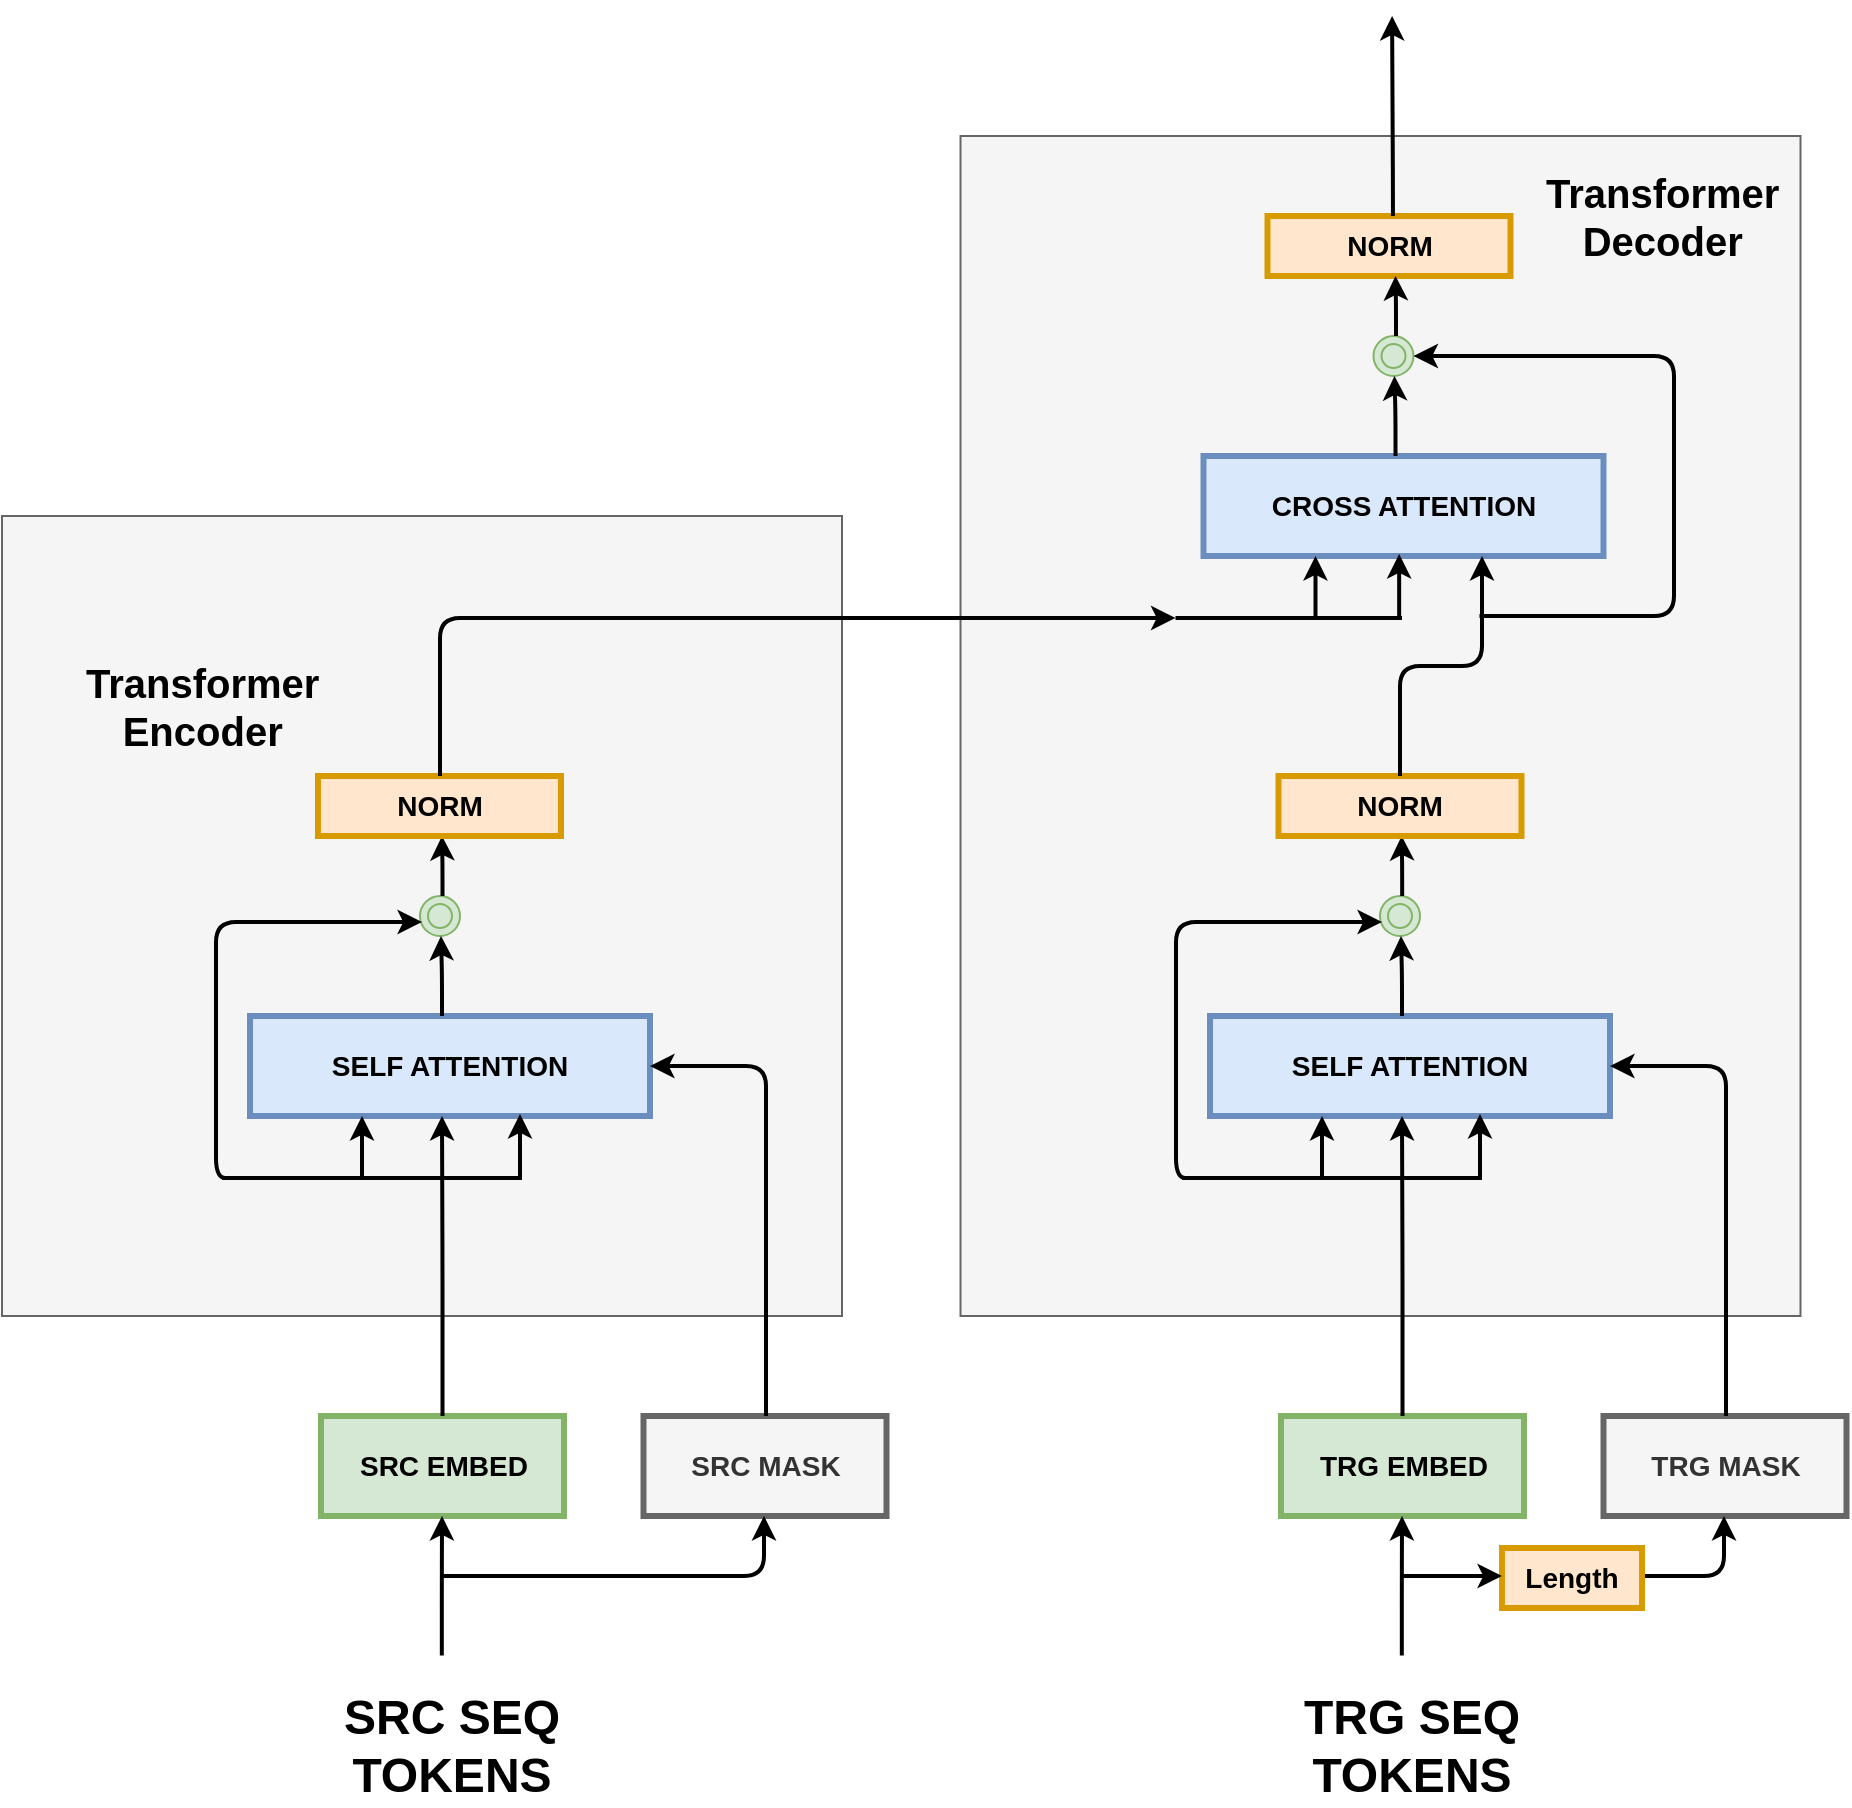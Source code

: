 <mxfile version="13.6.9" type="device"><diagram name="Page-1" id="c7558073-3199-34d8-9f00-42111426c3f3"><mxGraphModel dx="2783" dy="1019" grid="1" gridSize="10" guides="1" tooltips="1" connect="1" arrows="1" fold="1" page="1" pageScale="1" pageWidth="826" pageHeight="1169" background="#ffffff" math="0" shadow="0"><root><mxCell id="0"/><mxCell id="1" parent="0"/><mxCell id="eLVyTEBt74nQFlfoSMUA-251" value="" style="rounded=0;whiteSpace=wrap;html=1;strokeColor=#666666;fillColor=#f5f5f5;fontSize=14;fontColor=#333333;" vertex="1" parent="1"><mxGeometry x="259.25" y="330" width="420" height="590" as="geometry"/></mxCell><mxCell id="eLVyTEBt74nQFlfoSMUA-250" value="" style="rounded=0;whiteSpace=wrap;html=1;strokeColor=#666666;fillColor=#f5f5f5;fontSize=14;fontColor=#333333;" vertex="1" parent="1"><mxGeometry x="-220" y="520" width="420" height="400" as="geometry"/></mxCell><mxCell id="eLVyTEBt74nQFlfoSMUA-97" value="SRC EMBED" style="whiteSpace=wrap;align=center;verticalAlign=middle;fontStyle=1;strokeWidth=3;fontSize=14;fillColor=#d5e8d4;strokeColor=#82b366;" vertex="1" parent="1"><mxGeometry x="-60.5" y="970" width="121.5" height="50" as="geometry"/></mxCell><mxCell id="eLVyTEBt74nQFlfoSMUA-98" value="SELF ATTENTION" style="whiteSpace=wrap;align=center;verticalAlign=middle;fontStyle=1;strokeWidth=3;fillColor=#dae8fc;fontSize=14;strokeColor=#6c8ebf;" vertex="1" parent="1"><mxGeometry x="-96" y="770" width="200" height="50" as="geometry"/></mxCell><mxCell id="eLVyTEBt74nQFlfoSMUA-99" value="SRC MASK" style="whiteSpace=wrap;align=center;verticalAlign=middle;fontStyle=1;strokeWidth=3;fontSize=14;fillColor=#f5f5f5;strokeColor=#666666;fontColor=#333333;" vertex="1" parent="1"><mxGeometry x="100.75" y="970" width="121.5" height="50" as="geometry"/></mxCell><mxCell id="eLVyTEBt74nQFlfoSMUA-108" value="" style="edgeStyle=segmentEdgeStyle;endArrow=classic;html=1;strokeWidth=2;fontSize=14;entryX=1;entryY=0.5;entryDx=0;entryDy=0;" edge="1" parent="1" target="eLVyTEBt74nQFlfoSMUA-98"><mxGeometry width="50" height="50" relative="1" as="geometry"><mxPoint x="162" y="970" as="sourcePoint"/><mxPoint x="260" y="720" as="targetPoint"/><Array as="points"><mxPoint x="162" y="795"/></Array></mxGeometry></mxCell><mxCell id="eLVyTEBt74nQFlfoSMUA-109" value="" style="edgeStyle=elbowEdgeStyle;elbow=vertical;endArrow=classic;html=1;strokeWidth=2;fontSize=14;exitX=0.5;exitY=0;exitDx=0;exitDy=0;" edge="1" parent="1" source="eLVyTEBt74nQFlfoSMUA-97"><mxGeometry width="50" height="50" relative="1" as="geometry"><mxPoint x="0.25" y="900" as="sourcePoint"/><mxPoint y="820" as="targetPoint"/></mxGeometry></mxCell><mxCell id="eLVyTEBt74nQFlfoSMUA-111" value="" style="edgeStyle=elbowEdgeStyle;elbow=vertical;endArrow=classic;html=1;strokeWidth=2;fontSize=14;" edge="1" parent="1"><mxGeometry width="50" height="50" relative="1" as="geometry"><mxPoint x="-40" y="850" as="sourcePoint"/><mxPoint x="-40" y="820" as="targetPoint"/></mxGeometry></mxCell><mxCell id="eLVyTEBt74nQFlfoSMUA-112" value="" style="edgeStyle=elbowEdgeStyle;elbow=vertical;endArrow=classic;html=1;strokeWidth=2;fontSize=14;" edge="1" parent="1"><mxGeometry width="50" height="50" relative="1" as="geometry"><mxPoint x="39" y="850" as="sourcePoint"/><mxPoint x="39" y="819" as="targetPoint"/></mxGeometry></mxCell><mxCell id="eLVyTEBt74nQFlfoSMUA-115" value="" style="line;strokeWidth=2;html=1;fillColor=#FF99FF;fontSize=14;" vertex="1" parent="1"><mxGeometry x="-110" y="846" width="150" height="10" as="geometry"/></mxCell><mxCell id="eLVyTEBt74nQFlfoSMUA-117" value="" style="edgeStyle=elbowEdgeStyle;elbow=vertical;endArrow=classic;html=1;strokeWidth=2;fontSize=14;exitX=0.469;exitY=-0.343;exitDx=0;exitDy=0;exitPerimeter=0;" edge="1" parent="1" source="eLVyTEBt74nQFlfoSMUA-122"><mxGeometry width="50" height="50" relative="1" as="geometry"><mxPoint y="1070" as="sourcePoint"/><mxPoint y="1020" as="targetPoint"/><Array as="points"/></mxGeometry></mxCell><mxCell id="eLVyTEBt74nQFlfoSMUA-121" value="" style="edgeStyle=segmentEdgeStyle;endArrow=classic;html=1;strokeWidth=2;fontSize=14;" edge="1" parent="1"><mxGeometry width="50" height="50" relative="1" as="geometry"><mxPoint y="1050" as="sourcePoint"/><mxPoint x="161" y="1020" as="targetPoint"/><Array as="points"><mxPoint x="111" y="1050"/><mxPoint x="161" y="1050"/></Array></mxGeometry></mxCell><mxCell id="eLVyTEBt74nQFlfoSMUA-122" value="&lt;div style=&quot;text-align: center&quot;&gt;&lt;span style=&quot;font-size: 24px ; font-family: &amp;#34;helvetica&amp;#34; ; font-weight: 700&quot;&gt;SRC SEQ TOKENS&lt;/span&gt;&lt;/div&gt;" style="text;whiteSpace=wrap;html=1;fontSize=14;" vertex="1" parent="1"><mxGeometry x="-62" y="1100" width="132" height="30" as="geometry"/></mxCell><mxCell id="eLVyTEBt74nQFlfoSMUA-152" value="" style="ellipse;shape=doubleEllipse;whiteSpace=wrap;html=1;aspect=fixed;fillColor=#d5e8d4;fontSize=14;strokeColor=#82b366;" vertex="1" parent="1"><mxGeometry x="-11" y="710" width="20" height="20" as="geometry"/></mxCell><mxCell id="eLVyTEBt74nQFlfoSMUA-153" value="" style="edgeStyle=elbowEdgeStyle;elbow=vertical;endArrow=classic;html=1;strokeWidth=2;fontSize=14;exitX=0.5;exitY=0;exitDx=0;exitDy=0;" edge="1" parent="1"><mxGeometry width="50" height="50" relative="1" as="geometry"><mxPoint x="0.25" y="710" as="sourcePoint"/><mxPoint y="680" as="targetPoint"/></mxGeometry></mxCell><mxCell id="eLVyTEBt74nQFlfoSMUA-154" value="" style="edgeStyle=elbowEdgeStyle;elbow=vertical;endArrow=classic;html=1;strokeWidth=2;fontSize=14;" edge="1" parent="1"><mxGeometry width="50" height="50" relative="1" as="geometry"><mxPoint y="770" as="sourcePoint"/><mxPoint x="-0.5" y="730" as="targetPoint"/></mxGeometry></mxCell><mxCell id="eLVyTEBt74nQFlfoSMUA-157" value="" style="edgeStyle=segmentEdgeStyle;endArrow=classic;html=1;strokeWidth=2;fontSize=14;exitX=0.044;exitY=0.3;exitDx=0;exitDy=0;exitPerimeter=0;" edge="1" parent="1"><mxGeometry width="50" height="50" relative="1" as="geometry"><mxPoint x="-103.4" y="851" as="sourcePoint"/><mxPoint x="-10" y="723" as="targetPoint"/><Array as="points"><mxPoint x="-113" y="723"/></Array></mxGeometry></mxCell><mxCell id="eLVyTEBt74nQFlfoSMUA-160" value="NORM" style="whiteSpace=wrap;align=center;verticalAlign=middle;fontStyle=1;strokeWidth=3;fontSize=14;fillColor=#ffe6cc;strokeColor=#d79b00;" vertex="1" parent="1"><mxGeometry x="-62" y="650" width="121.5" height="30" as="geometry"/></mxCell><mxCell id="eLVyTEBt74nQFlfoSMUA-169" value="TRG EMBED" style="whiteSpace=wrap;align=center;verticalAlign=middle;fontStyle=1;strokeWidth=3;fontSize=14;fillColor=#d5e8d4;strokeColor=#82b366;" vertex="1" parent="1"><mxGeometry x="419.5" y="970" width="121.5" height="50" as="geometry"/></mxCell><mxCell id="eLVyTEBt74nQFlfoSMUA-170" value="SELF ATTENTION" style="whiteSpace=wrap;align=center;verticalAlign=middle;fontStyle=1;strokeWidth=3;fillColor=#dae8fc;fontSize=14;strokeColor=#6c8ebf;" vertex="1" parent="1"><mxGeometry x="384" y="770" width="200" height="50" as="geometry"/></mxCell><mxCell id="eLVyTEBt74nQFlfoSMUA-171" value="TRG MASK" style="whiteSpace=wrap;align=center;verticalAlign=middle;fontStyle=1;strokeWidth=3;fontSize=14;fillColor=#f5f5f5;strokeColor=#666666;fontColor=#333333;" vertex="1" parent="1"><mxGeometry x="580.75" y="970" width="121.5" height="50" as="geometry"/></mxCell><mxCell id="eLVyTEBt74nQFlfoSMUA-172" value="" style="edgeStyle=segmentEdgeStyle;endArrow=classic;html=1;strokeWidth=2;fontSize=14;entryX=1;entryY=0.5;entryDx=0;entryDy=0;" edge="1" parent="1" target="eLVyTEBt74nQFlfoSMUA-170"><mxGeometry width="50" height="50" relative="1" as="geometry"><mxPoint x="642" y="970" as="sourcePoint"/><mxPoint x="740" y="720" as="targetPoint"/><Array as="points"><mxPoint x="642" y="795"/></Array></mxGeometry></mxCell><mxCell id="eLVyTEBt74nQFlfoSMUA-173" value="" style="edgeStyle=elbowEdgeStyle;elbow=vertical;endArrow=classic;html=1;strokeWidth=2;fontSize=14;exitX=0.5;exitY=0;exitDx=0;exitDy=0;" edge="1" parent="1" source="eLVyTEBt74nQFlfoSMUA-169"><mxGeometry width="50" height="50" relative="1" as="geometry"><mxPoint x="480.25" y="900" as="sourcePoint"/><mxPoint x="480" y="820.0" as="targetPoint"/></mxGeometry></mxCell><mxCell id="eLVyTEBt74nQFlfoSMUA-174" value="" style="edgeStyle=elbowEdgeStyle;elbow=vertical;endArrow=classic;html=1;strokeWidth=2;fontSize=14;" edge="1" parent="1"><mxGeometry width="50" height="50" relative="1" as="geometry"><mxPoint x="440" y="850.0" as="sourcePoint"/><mxPoint x="440" y="820.0" as="targetPoint"/></mxGeometry></mxCell><mxCell id="eLVyTEBt74nQFlfoSMUA-175" value="" style="edgeStyle=elbowEdgeStyle;elbow=vertical;endArrow=classic;html=1;strokeWidth=2;fontSize=14;" edge="1" parent="1"><mxGeometry width="50" height="50" relative="1" as="geometry"><mxPoint x="519" y="850.0" as="sourcePoint"/><mxPoint x="519" y="819.0" as="targetPoint"/></mxGeometry></mxCell><mxCell id="eLVyTEBt74nQFlfoSMUA-176" value="" style="line;strokeWidth=2;html=1;fillColor=#FF99FF;fontSize=14;" vertex="1" parent="1"><mxGeometry x="370" y="846" width="150" height="10" as="geometry"/></mxCell><mxCell id="eLVyTEBt74nQFlfoSMUA-177" value="" style="edgeStyle=elbowEdgeStyle;elbow=vertical;endArrow=classic;html=1;strokeWidth=2;fontSize=14;exitX=0.469;exitY=-0.343;exitDx=0;exitDy=0;exitPerimeter=0;" edge="1" parent="1" source="eLVyTEBt74nQFlfoSMUA-179"><mxGeometry width="50" height="50" relative="1" as="geometry"><mxPoint x="480" y="1070" as="sourcePoint"/><mxPoint x="480" y="1020" as="targetPoint"/><Array as="points"/></mxGeometry></mxCell><mxCell id="eLVyTEBt74nQFlfoSMUA-178" value="" style="edgeStyle=segmentEdgeStyle;endArrow=classic;html=1;strokeWidth=2;fontSize=14;" edge="1" parent="1" source="eLVyTEBt74nQFlfoSMUA-125"><mxGeometry width="50" height="50" relative="1" as="geometry"><mxPoint x="480" y="1050" as="sourcePoint"/><mxPoint x="641" y="1020" as="targetPoint"/><Array as="points"><mxPoint x="591" y="1050"/><mxPoint x="641" y="1050"/></Array></mxGeometry></mxCell><mxCell id="eLVyTEBt74nQFlfoSMUA-179" value="&lt;div style=&quot;text-align: center&quot;&gt;&lt;span style=&quot;font-size: 24px ; font-family: &amp;#34;helvetica&amp;#34; ; font-weight: 700&quot;&gt;TRG SEQ TOKENS&lt;/span&gt;&lt;/div&gt;" style="text;whiteSpace=wrap;html=1;fontSize=14;" vertex="1" parent="1"><mxGeometry x="418" y="1100" width="132" height="30" as="geometry"/></mxCell><mxCell id="eLVyTEBt74nQFlfoSMUA-184" value="" style="ellipse;shape=doubleEllipse;whiteSpace=wrap;html=1;aspect=fixed;fillColor=#d5e8d4;fontSize=14;strokeColor=#82b366;" vertex="1" parent="1"><mxGeometry x="469" y="710" width="20" height="20" as="geometry"/></mxCell><mxCell id="eLVyTEBt74nQFlfoSMUA-185" value="" style="edgeStyle=elbowEdgeStyle;elbow=vertical;endArrow=classic;html=1;strokeWidth=2;fontSize=14;exitX=0.5;exitY=0;exitDx=0;exitDy=0;" edge="1" parent="1"><mxGeometry width="50" height="50" relative="1" as="geometry"><mxPoint x="480.08" y="710.0" as="sourcePoint"/><mxPoint x="479.83" y="680.0" as="targetPoint"/></mxGeometry></mxCell><mxCell id="eLVyTEBt74nQFlfoSMUA-186" value="" style="edgeStyle=elbowEdgeStyle;elbow=vertical;endArrow=classic;html=1;strokeWidth=2;fontSize=14;" edge="1" parent="1"><mxGeometry width="50" height="50" relative="1" as="geometry"><mxPoint x="480" y="770.0" as="sourcePoint"/><mxPoint x="479.5" y="730.0" as="targetPoint"/></mxGeometry></mxCell><mxCell id="eLVyTEBt74nQFlfoSMUA-187" value="NORM" style="whiteSpace=wrap;align=center;verticalAlign=middle;fontStyle=1;strokeWidth=3;fontSize=14;fillColor=#ffe6cc;strokeColor=#d79b00;" vertex="1" parent="1"><mxGeometry x="412.75" y="370" width="121.5" height="30" as="geometry"/></mxCell><mxCell id="eLVyTEBt74nQFlfoSMUA-188" value="" style="edgeStyle=segmentEdgeStyle;endArrow=classic;html=1;strokeWidth=2;fontSize=14;exitX=0.044;exitY=0.3;exitDx=0;exitDy=0;exitPerimeter=0;" edge="1" parent="1"><mxGeometry width="50" height="50" relative="1" as="geometry"><mxPoint x="376.6" y="851" as="sourcePoint"/><mxPoint x="470" y="723" as="targetPoint"/><Array as="points"><mxPoint x="367" y="723"/></Array></mxGeometry></mxCell><mxCell id="eLVyTEBt74nQFlfoSMUA-125" value="Length" style="whiteSpace=wrap;align=center;verticalAlign=middle;fontStyle=1;strokeWidth=3;fontSize=14;fillColor=#ffe6cc;strokeColor=#d79b00;" vertex="1" parent="1"><mxGeometry x="530" y="1036" width="70" height="30" as="geometry"/></mxCell><mxCell id="eLVyTEBt74nQFlfoSMUA-198" value="" style="edgeStyle=segmentEdgeStyle;endArrow=classic;html=1;strokeWidth=2;fontSize=14;" edge="1" parent="1" target="eLVyTEBt74nQFlfoSMUA-125"><mxGeometry width="50" height="50" relative="1" as="geometry"><mxPoint x="480" y="1050" as="sourcePoint"/><mxPoint x="641" y="1020" as="targetPoint"/><Array as="points"/></mxGeometry></mxCell><mxCell id="eLVyTEBt74nQFlfoSMUA-199" value="CROSS ATTENTION" style="whiteSpace=wrap;align=center;verticalAlign=middle;fontStyle=1;strokeWidth=3;fillColor=#dae8fc;fontSize=14;strokeColor=#6c8ebf;" vertex="1" parent="1"><mxGeometry x="380.75" y="490" width="200" height="50" as="geometry"/></mxCell><mxCell id="eLVyTEBt74nQFlfoSMUA-200" value="" style="edgeStyle=elbowEdgeStyle;elbow=vertical;endArrow=classic;html=1;strokeWidth=2;fontSize=14;" edge="1" parent="1"><mxGeometry width="50" height="50" relative="1" as="geometry"><mxPoint x="436.75" y="570.0" as="sourcePoint"/><mxPoint x="436.75" y="540.0" as="targetPoint"/></mxGeometry></mxCell><mxCell id="eLVyTEBt74nQFlfoSMUA-201" value="" style="edgeStyle=elbowEdgeStyle;elbow=vertical;endArrow=classic;html=1;strokeWidth=2;fontSize=14;" edge="1" parent="1"><mxGeometry width="50" height="50" relative="1" as="geometry"><mxPoint x="478.58" y="570.0" as="sourcePoint"/><mxPoint x="478.58" y="539.0" as="targetPoint"/></mxGeometry></mxCell><mxCell id="eLVyTEBt74nQFlfoSMUA-202" value="" style="line;strokeWidth=2;html=1;fillColor=#FF99FF;fontSize=14;" vertex="1" parent="1"><mxGeometry x="366.75" y="566" width="113.25" height="10" as="geometry"/></mxCell><mxCell id="eLVyTEBt74nQFlfoSMUA-203" value="" style="ellipse;shape=doubleEllipse;whiteSpace=wrap;html=1;aspect=fixed;fillColor=#d5e8d4;fontSize=14;strokeColor=#82b366;" vertex="1" parent="1"><mxGeometry x="465.75" y="430" width="20" height="20" as="geometry"/></mxCell><mxCell id="eLVyTEBt74nQFlfoSMUA-204" value="" style="edgeStyle=elbowEdgeStyle;elbow=vertical;endArrow=classic;html=1;strokeWidth=2;fontSize=14;exitX=0.5;exitY=0;exitDx=0;exitDy=0;" edge="1" parent="1"><mxGeometry width="50" height="50" relative="1" as="geometry"><mxPoint x="477" y="430.0" as="sourcePoint"/><mxPoint x="476.75" y="400.0" as="targetPoint"/></mxGeometry></mxCell><mxCell id="eLVyTEBt74nQFlfoSMUA-205" value="" style="edgeStyle=elbowEdgeStyle;elbow=vertical;endArrow=classic;html=1;strokeWidth=2;fontSize=14;" edge="1" parent="1"><mxGeometry width="50" height="50" relative="1" as="geometry"><mxPoint x="476.75" y="490.0" as="sourcePoint"/><mxPoint x="476.25" y="450.0" as="targetPoint"/></mxGeometry></mxCell><mxCell id="eLVyTEBt74nQFlfoSMUA-206" value="" style="edgeStyle=segmentEdgeStyle;endArrow=classic;html=1;strokeWidth=2;fontSize=14;entryX=1;entryY=0.5;entryDx=0;entryDy=0;" edge="1" parent="1" target="eLVyTEBt74nQFlfoSMUA-203"><mxGeometry width="50" height="50" relative="1" as="geometry"><mxPoint x="518.75" y="570" as="sourcePoint"/><mxPoint x="485.75" y="430" as="targetPoint"/><Array as="points"><mxPoint x="616" y="570"/><mxPoint x="616" y="440"/></Array></mxGeometry></mxCell><mxCell id="eLVyTEBt74nQFlfoSMUA-209" value="NORM" style="whiteSpace=wrap;align=center;verticalAlign=middle;fontStyle=1;strokeWidth=3;fontSize=14;fillColor=#ffe6cc;strokeColor=#d79b00;" vertex="1" parent="1"><mxGeometry x="418.25" y="650" width="121.5" height="30" as="geometry"/></mxCell><mxCell id="eLVyTEBt74nQFlfoSMUA-212" value="" style="edgeStyle=elbowEdgeStyle;elbow=vertical;endArrow=classic;html=1;strokeWidth=2;fontSize=14;exitX=0.5;exitY=0;exitDx=0;exitDy=0;" edge="1" parent="1" source="eLVyTEBt74nQFlfoSMUA-209"><mxGeometry width="50" height="50" relative="1" as="geometry"><mxPoint x="510" y="640" as="sourcePoint"/><mxPoint x="520" y="540" as="targetPoint"/></mxGeometry></mxCell><mxCell id="eLVyTEBt74nQFlfoSMUA-213" value="" style="edgeStyle=elbowEdgeStyle;elbow=horizontal;endArrow=classic;html=1;strokeWidth=2;fontSize=14;entryX=0;entryY=0.5;entryDx=0;entryDy=0;entryPerimeter=0;" edge="1" parent="1" target="eLVyTEBt74nQFlfoSMUA-202"><mxGeometry width="50" height="50" relative="1" as="geometry"><mxPoint x="-1" y="650" as="sourcePoint"/><mxPoint x="340" y="540" as="targetPoint"/><Array as="points"><mxPoint x="-1" y="590"/><mxPoint x="200" y="440"/><mxPoint x="210" y="170"/></Array></mxGeometry></mxCell><mxCell id="eLVyTEBt74nQFlfoSMUA-240" value="" style="edgeStyle=elbowEdgeStyle;elbow=vertical;endArrow=classic;html=1;strokeWidth=2;fontSize=14;exitX=0.5;exitY=0;exitDx=0;exitDy=0;" edge="1" parent="1"><mxGeometry width="50" height="50" relative="1" as="geometry"><mxPoint x="475.47" y="370.0" as="sourcePoint"/><mxPoint x="475.04" y="270" as="targetPoint"/><Array as="points"><mxPoint x="479.86" y="355"/></Array></mxGeometry></mxCell><mxCell id="eLVyTEBt74nQFlfoSMUA-252" value="&lt;div style=&quot;text-align: center&quot;&gt;&lt;span style=&quot;font-family: &amp;#34;helvetica&amp;#34; ; font-size: 20px ; font-weight: 700&quot;&gt;Transformer&lt;/span&gt;&lt;/div&gt;&lt;span style=&quot;color: rgb(0 , 0 , 0) ; font-family: &amp;#34;helvetica&amp;#34; ; font-size: 20px ; font-style: normal ; font-weight: 700 ; letter-spacing: normal ; text-indent: 0px ; text-transform: none ; word-spacing: 0px ; background-color: rgb(248 , 249 , 250) ; display: inline ; float: none&quot;&gt;&lt;div style=&quot;text-align: center&quot;&gt;Encoder&lt;/div&gt;&lt;/span&gt;" style="text;whiteSpace=wrap;html=1;fontSize=14;" vertex="1" parent="1"><mxGeometry x="-180" y="585" width="140" height="30" as="geometry"/></mxCell><mxCell id="eLVyTEBt74nQFlfoSMUA-253" value="&lt;div style=&quot;text-align: center&quot;&gt;&lt;span style=&quot;font-family: &amp;#34;helvetica&amp;#34; ; font-size: 20px ; font-weight: 700&quot;&gt;Transformer&lt;/span&gt;&lt;/div&gt;&lt;span style=&quot;color: rgb(0 , 0 , 0) ; font-family: &amp;#34;helvetica&amp;#34; ; font-size: 20px ; font-style: normal ; font-weight: 700 ; letter-spacing: normal ; text-indent: 0px ; text-transform: none ; word-spacing: 0px ; background-color: rgb(248 , 249 , 250) ; display: inline ; float: none&quot;&gt;&lt;div style=&quot;text-align: center&quot;&gt;Decoder&lt;/div&gt;&lt;/span&gt;" style="text;whiteSpace=wrap;html=1;fontSize=14;" vertex="1" parent="1"><mxGeometry x="550" y="340" width="140" height="30" as="geometry"/></mxCell></root></mxGraphModel></diagram></mxfile>